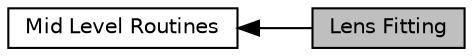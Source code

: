 digraph "Lens Fitting"
{
  edge [fontname="Helvetica",fontsize="10",labelfontname="Helvetica",labelfontsize="10"];
  node [fontname="Helvetica",fontsize="10",shape=box];
  rankdir=LR;
  Node1 [label="Mid Level Routines",height=0.2,width=0.4,color="black", fillcolor="white", style="filled",URL="$group___mid_level.html",tooltip="These are routines that might be used by a user."];
  Node0 [label="Lens Fitting",height=0.2,width=0.4,color="black", fillcolor="grey75", style="filled", fontcolor="black",tooltip="Routines for fitting a lens to observations."];
  Node1->Node0 [shape=plaintext, dir="back", style="solid"];
}
